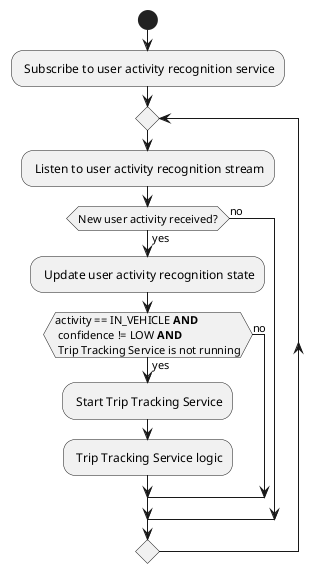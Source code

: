 @startuml Trip Detection Service

skinparam ConditionEndStyle hline

start

: Subscribe to user activity recognition service;
repeat
    : Listen to user activity recognition stream;
    if (New user activity received?) then (yes)
        : Update user activity recognition state;
        if (activity == IN_VEHICLE **AND** \n confidence != LOW **AND** \n Trip Tracking Service is not running) then (yes)
            : Start Trip Tracking Service;
            : Trip Tracking Service logic;
        else (no)
        endif
    else (no)
    endif
repeat while ()

@enduml
